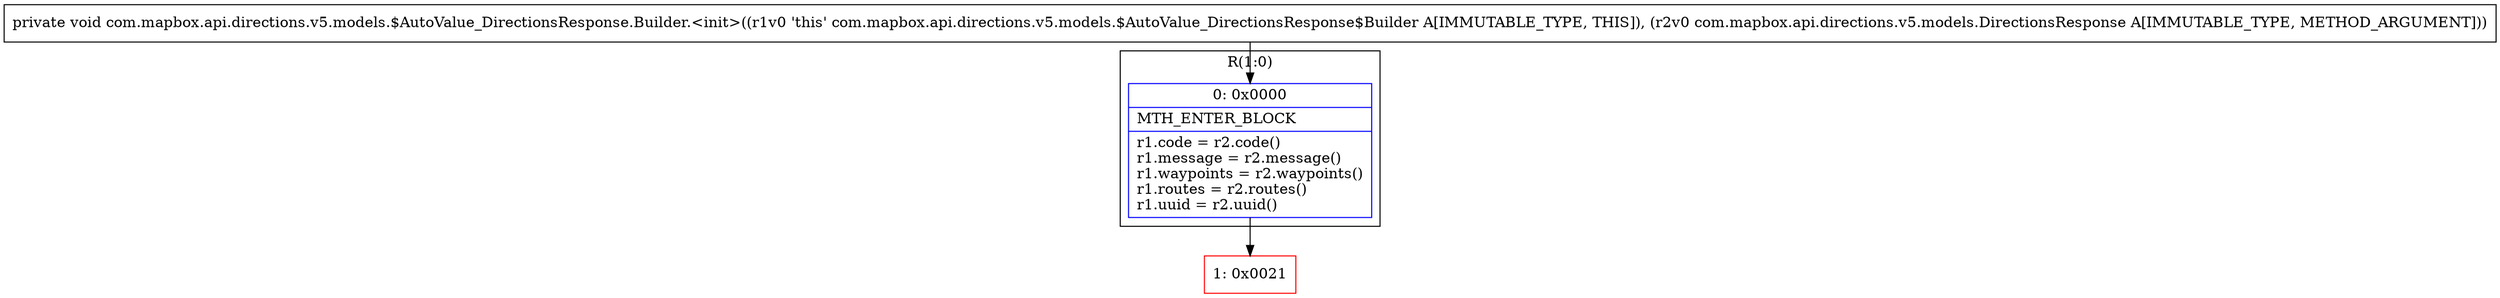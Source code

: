 digraph "CFG forcom.mapbox.api.directions.v5.models.$AutoValue_DirectionsResponse.Builder.\<init\>(Lcom\/mapbox\/api\/directions\/v5\/models\/DirectionsResponse;)V" {
subgraph cluster_Region_759576770 {
label = "R(1:0)";
node [shape=record,color=blue];
Node_0 [shape=record,label="{0\:\ 0x0000|MTH_ENTER_BLOCK\l|r1.code = r2.code()\lr1.message = r2.message()\lr1.waypoints = r2.waypoints()\lr1.routes = r2.routes()\lr1.uuid = r2.uuid()\l}"];
}
Node_1 [shape=record,color=red,label="{1\:\ 0x0021}"];
MethodNode[shape=record,label="{private void com.mapbox.api.directions.v5.models.$AutoValue_DirectionsResponse.Builder.\<init\>((r1v0 'this' com.mapbox.api.directions.v5.models.$AutoValue_DirectionsResponse$Builder A[IMMUTABLE_TYPE, THIS]), (r2v0 com.mapbox.api.directions.v5.models.DirectionsResponse A[IMMUTABLE_TYPE, METHOD_ARGUMENT])) }"];
MethodNode -> Node_0;
Node_0 -> Node_1;
}

